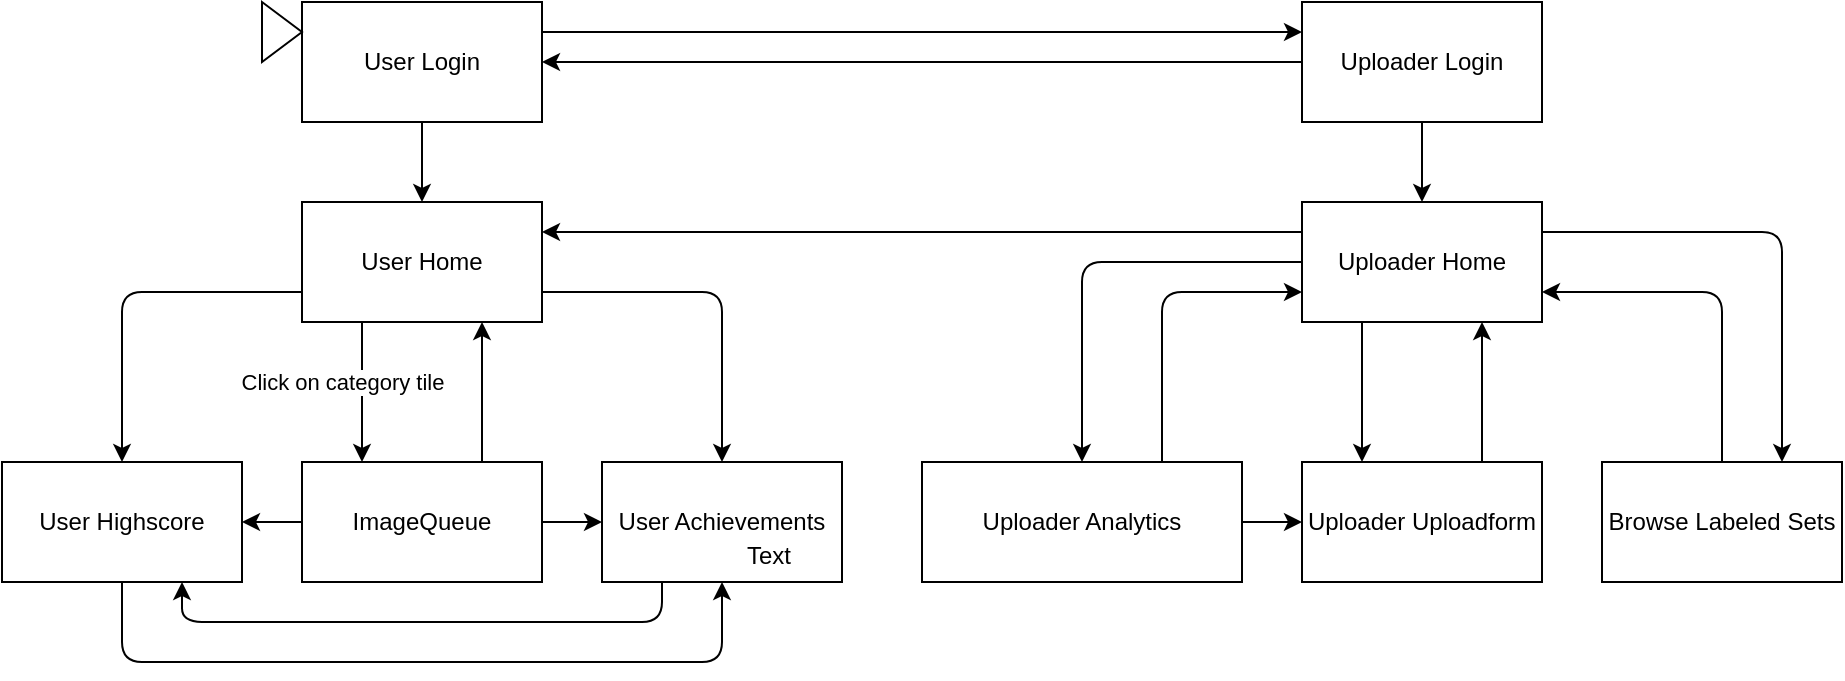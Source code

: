 <mxfile version="13.3.9" type="device"><diagram id="C5RBs43oDa-KdzZeNtuy" name="Page-1"><mxGraphModel dx="782" dy="1624" grid="1" gridSize="10" guides="1" tooltips="1" connect="1" arrows="1" fold="1" page="1" pageScale="1" pageWidth="827" pageHeight="1169" math="0" shadow="0"><root><mxCell id="WIyWlLk6GJQsqaUBKTNV-0"/><mxCell id="WIyWlLk6GJQsqaUBKTNV-1" parent="WIyWlLk6GJQsqaUBKTNV-0"/><mxCell id="LW-lAT01XpNaNRweOEhS-1" value="User Home" style="rounded=0;whiteSpace=wrap;html=1;" parent="WIyWlLk6GJQsqaUBKTNV-1" vertex="1"><mxGeometry x="250" y="70" width="120" height="60" as="geometry"/></mxCell><mxCell id="LW-lAT01XpNaNRweOEhS-2" value="Uploader Home" style="rounded=0;whiteSpace=wrap;html=1;" parent="WIyWlLk6GJQsqaUBKTNV-1" vertex="1"><mxGeometry x="750" y="70" width="120" height="60" as="geometry"/></mxCell><mxCell id="LW-lAT01XpNaNRweOEhS-3" value="User Login" style="rounded=0;whiteSpace=wrap;html=1;" parent="WIyWlLk6GJQsqaUBKTNV-1" vertex="1"><mxGeometry x="250" y="-30" width="120" height="60" as="geometry"/></mxCell><mxCell id="LW-lAT01XpNaNRweOEhS-4" value="Uploader Uploadform" style="rounded=0;whiteSpace=wrap;html=1;" parent="WIyWlLk6GJQsqaUBKTNV-1" vertex="1"><mxGeometry x="750" y="200" width="120" height="60" as="geometry"/></mxCell><mxCell id="LW-lAT01XpNaNRweOEhS-5" value="Uploader Analytics" style="rounded=0;whiteSpace=wrap;html=1;" parent="WIyWlLk6GJQsqaUBKTNV-1" vertex="1"><mxGeometry x="560" y="200" width="160" height="60" as="geometry"/></mxCell><mxCell id="LW-lAT01XpNaNRweOEhS-6" value="Browse Labeled Sets" style="rounded=0;whiteSpace=wrap;html=1;" parent="WIyWlLk6GJQsqaUBKTNV-1" vertex="1"><mxGeometry x="900" y="200" width="120" height="60" as="geometry"/></mxCell><mxCell id="LW-lAT01XpNaNRweOEhS-8" value="User Achievements" style="rounded=0;whiteSpace=wrap;html=1;" parent="WIyWlLk6GJQsqaUBKTNV-1" vertex="1"><mxGeometry x="400" y="200" width="120" height="60" as="geometry"/></mxCell><mxCell id="zutBZppqh0JFumHL9dJz-43" value="Text" style="text;html=1;align=center;verticalAlign=middle;resizable=0;points=[];autosize=1;" parent="LW-lAT01XpNaNRweOEhS-8" vertex="1"><mxGeometry x="63" y="37" width="40" height="20" as="geometry"/></mxCell><mxCell id="LW-lAT01XpNaNRweOEhS-9" value="User Highscore" style="rounded=0;whiteSpace=wrap;html=1;" parent="WIyWlLk6GJQsqaUBKTNV-1" vertex="1"><mxGeometry x="100" y="200" width="120" height="60" as="geometry"/></mxCell><mxCell id="LW-lAT01XpNaNRweOEhS-10" value="ImageQueue" style="rounded=0;whiteSpace=wrap;html=1;" parent="WIyWlLk6GJQsqaUBKTNV-1" vertex="1"><mxGeometry x="250" y="200" width="120" height="60" as="geometry"/></mxCell><mxCell id="zutBZppqh0JFumHL9dJz-0" value="" style="endArrow=classic;html=1;entryX=0;entryY=0.25;entryDx=0;entryDy=0;exitX=1;exitY=0.25;exitDx=0;exitDy=0;" parent="WIyWlLk6GJQsqaUBKTNV-1" source="LW-lAT01XpNaNRweOEhS-3" target="LW-lAT01XpNaNRweOEhS-0" edge="1"><mxGeometry relative="1" as="geometry"><mxPoint x="340" y="100" as="sourcePoint"/><mxPoint x="400" y="240" as="targetPoint"/><Array as="points"/></mxGeometry></mxCell><mxCell id="zutBZppqh0JFumHL9dJz-5" value="" style="endArrow=classic;html=1;entryX=1;entryY=0.5;entryDx=0;entryDy=0;exitX=0;exitY=0.5;exitDx=0;exitDy=0;" parent="WIyWlLk6GJQsqaUBKTNV-1" source="LW-lAT01XpNaNRweOEhS-0" target="LW-lAT01XpNaNRweOEhS-3" edge="1"><mxGeometry relative="1" as="geometry"><mxPoint x="449" y="100" as="sourcePoint"/><mxPoint x="330" y="122" as="targetPoint"/></mxGeometry></mxCell><mxCell id="zutBZppqh0JFumHL9dJz-7" value="" style="endArrow=classic;html=1;entryX=0.5;entryY=0;entryDx=0;entryDy=0;exitX=0;exitY=0.75;exitDx=0;exitDy=0;" parent="WIyWlLk6GJQsqaUBKTNV-1" source="LW-lAT01XpNaNRweOEhS-1" target="LW-lAT01XpNaNRweOEhS-9" edge="1"><mxGeometry relative="1" as="geometry"><mxPoint x="210" y="180" as="sourcePoint"/><mxPoint x="400" y="250" as="targetPoint"/><Array as="points"><mxPoint x="160" y="115"/></Array></mxGeometry></mxCell><mxCell id="zutBZppqh0JFumHL9dJz-9" value="" style="endArrow=classic;html=1;exitX=1;exitY=0.75;exitDx=0;exitDy=0;entryX=0.5;entryY=0;entryDx=0;entryDy=0;" parent="WIyWlLk6GJQsqaUBKTNV-1" source="LW-lAT01XpNaNRweOEhS-1" target="LW-lAT01XpNaNRweOEhS-8" edge="1"><mxGeometry relative="1" as="geometry"><mxPoint x="210" y="200" as="sourcePoint"/><mxPoint x="510" y="263" as="targetPoint"/><Array as="points"><mxPoint x="460" y="115"/><mxPoint x="460" y="170"/></Array></mxGeometry></mxCell><mxCell id="zutBZppqh0JFumHL9dJz-11" value="" style="endArrow=classic;html=1;entryX=0.25;entryY=0;entryDx=0;entryDy=0;exitX=0.25;exitY=1;exitDx=0;exitDy=0;" parent="WIyWlLk6GJQsqaUBKTNV-1" source="LW-lAT01XpNaNRweOEhS-1" target="LW-lAT01XpNaNRweOEhS-10" edge="1"><mxGeometry relative="1" as="geometry"><mxPoint x="208" y="222" as="sourcePoint"/><mxPoint x="10" y="418.98" as="targetPoint"/><Array as="points"/></mxGeometry></mxCell><mxCell id="zutBZppqh0JFumHL9dJz-12" value="Click on category tile" style="edgeLabel;resizable=0;html=1;align=center;verticalAlign=middle;" parent="zutBZppqh0JFumHL9dJz-11" connectable="0" vertex="1"><mxGeometry relative="1" as="geometry"><mxPoint x="-10" y="-5" as="offset"/></mxGeometry></mxCell><mxCell id="zutBZppqh0JFumHL9dJz-17" value="" style="endArrow=classic;html=1;exitX=0.75;exitY=0;exitDx=0;exitDy=0;entryX=0.75;entryY=1;entryDx=0;entryDy=0;" parent="WIyWlLk6GJQsqaUBKTNV-1" source="LW-lAT01XpNaNRweOEhS-10" target="LW-lAT01XpNaNRweOEhS-1" edge="1"><mxGeometry width="50" height="50" relative="1" as="geometry"><mxPoint x="124" y="318" as="sourcePoint"/><mxPoint x="150" y="140" as="targetPoint"/><Array as="points"/></mxGeometry></mxCell><mxCell id="zutBZppqh0JFumHL9dJz-35" value="" style="endArrow=classic;html=1;exitX=0;exitY=0.5;exitDx=0;exitDy=0;entryX=1;entryY=0.5;entryDx=0;entryDy=0;" parent="WIyWlLk6GJQsqaUBKTNV-1" source="LW-lAT01XpNaNRweOEhS-10" target="LW-lAT01XpNaNRweOEhS-9" edge="1"><mxGeometry width="50" height="50" relative="1" as="geometry"><mxPoint x="190" y="360" as="sourcePoint"/><mxPoint x="140" y="460" as="targetPoint"/></mxGeometry></mxCell><mxCell id="zutBZppqh0JFumHL9dJz-36" value="" style="endArrow=classic;html=1;entryX=0;entryY=0.5;entryDx=0;entryDy=0;exitX=1;exitY=0.5;exitDx=0;exitDy=0;" parent="WIyWlLk6GJQsqaUBKTNV-1" source="LW-lAT01XpNaNRweOEhS-10" target="LW-lAT01XpNaNRweOEhS-8" edge="1"><mxGeometry width="50" height="50" relative="1" as="geometry"><mxPoint x="80" y="380" as="sourcePoint"/><mxPoint x="240" y="310" as="targetPoint"/></mxGeometry></mxCell><mxCell id="zutBZppqh0JFumHL9dJz-45" value="" style="endArrow=classic;html=1;entryX=0.5;entryY=0;entryDx=0;entryDy=0;" parent="WIyWlLk6GJQsqaUBKTNV-1" target="LW-lAT01XpNaNRweOEhS-1" edge="1"><mxGeometry width="50" height="50" relative="1" as="geometry"><mxPoint x="310" y="30" as="sourcePoint"/><mxPoint x="240" y="300" as="targetPoint"/></mxGeometry></mxCell><mxCell id="JpXnhpJhH01U_R8NAxJR-0" value="" style="endArrow=classic;html=1;exitX=0.5;exitY=1;exitDx=0;exitDy=0;entryX=0.5;entryY=1;entryDx=0;entryDy=0;" parent="WIyWlLk6GJQsqaUBKTNV-1" source="LW-lAT01XpNaNRweOEhS-9" target="LW-lAT01XpNaNRweOEhS-8" edge="1"><mxGeometry width="50" height="50" relative="1" as="geometry"><mxPoint x="200" y="487" as="sourcePoint"/><mxPoint x="330" y="380" as="targetPoint"/><Array as="points"><mxPoint x="160" y="300"/><mxPoint x="460" y="300"/></Array></mxGeometry></mxCell><mxCell id="JpXnhpJhH01U_R8NAxJR-2" value="" style="endArrow=classic;html=1;exitX=0.25;exitY=1;exitDx=0;exitDy=0;entryX=0.75;entryY=1;entryDx=0;entryDy=0;" parent="WIyWlLk6GJQsqaUBKTNV-1" source="LW-lAT01XpNaNRweOEhS-8" target="LW-lAT01XpNaNRweOEhS-9" edge="1"><mxGeometry width="50" height="50" relative="1" as="geometry"><mxPoint x="280" y="560" as="sourcePoint"/><mxPoint x="160" y="270" as="targetPoint"/><Array as="points"><mxPoint x="430" y="280"/><mxPoint x="190" y="280"/></Array></mxGeometry></mxCell><mxCell id="JpXnhpJhH01U_R8NAxJR-8" value="" style="endArrow=classic;html=1;exitX=0.5;exitY=1;exitDx=0;exitDy=0;" parent="WIyWlLk6GJQsqaUBKTNV-1" source="LW-lAT01XpNaNRweOEhS-0" target="LW-lAT01XpNaNRweOEhS-2" edge="1"><mxGeometry width="50" height="50" relative="1" as="geometry"><mxPoint x="530" y="240" as="sourcePoint"/><mxPoint x="580" y="190" as="targetPoint"/></mxGeometry></mxCell><mxCell id="JpXnhpJhH01U_R8NAxJR-11" value="" style="endArrow=classic;html=1;exitX=1;exitY=0.25;exitDx=0;exitDy=0;" parent="WIyWlLk6GJQsqaUBKTNV-1" source="LW-lAT01XpNaNRweOEhS-2" edge="1"><mxGeometry width="50" height="50" relative="1" as="geometry"><mxPoint x="460" y="210" as="sourcePoint"/><mxPoint x="990" y="200" as="targetPoint"/><Array as="points"><mxPoint x="990" y="85"/></Array></mxGeometry></mxCell><mxCell id="JpXnhpJhH01U_R8NAxJR-12" value="" style="endArrow=classic;html=1;exitX=0;exitY=0.5;exitDx=0;exitDy=0;" parent="WIyWlLk6GJQsqaUBKTNV-1" source="LW-lAT01XpNaNRweOEhS-2" edge="1"><mxGeometry width="50" height="50" relative="1" as="geometry"><mxPoint x="460" y="210" as="sourcePoint"/><mxPoint x="640" y="200" as="targetPoint"/><Array as="points"><mxPoint x="640" y="100"/><mxPoint x="640" y="180"/><mxPoint x="640" y="200"/></Array></mxGeometry></mxCell><mxCell id="JpXnhpJhH01U_R8NAxJR-13" value="" style="endArrow=classic;html=1;exitX=0.25;exitY=1;exitDx=0;exitDy=0;entryX=0.25;entryY=0;entryDx=0;entryDy=0;" parent="WIyWlLk6GJQsqaUBKTNV-1" source="LW-lAT01XpNaNRweOEhS-2" target="LW-lAT01XpNaNRweOEhS-4" edge="1"><mxGeometry width="50" height="50" relative="1" as="geometry"><mxPoint x="460" y="210" as="sourcePoint"/><mxPoint x="510" y="160" as="targetPoint"/><Array as="points"><mxPoint x="780" y="150"/><mxPoint x="780" y="170"/></Array></mxGeometry></mxCell><mxCell id="JpXnhpJhH01U_R8NAxJR-15" value="" style="endArrow=classic;html=1;exitX=0.75;exitY=0;exitDx=0;exitDy=0;entryX=0.75;entryY=1;entryDx=0;entryDy=0;" parent="WIyWlLk6GJQsqaUBKTNV-1" source="LW-lAT01XpNaNRweOEhS-4" target="LW-lAT01XpNaNRweOEhS-2" edge="1"><mxGeometry width="50" height="50" relative="1" as="geometry"><mxPoint x="520" y="210" as="sourcePoint"/><mxPoint x="570" y="160" as="targetPoint"/></mxGeometry></mxCell><mxCell id="JpXnhpJhH01U_R8NAxJR-18" value="" style="endArrow=classic;html=1;entryX=0;entryY=0.75;entryDx=0;entryDy=0;exitX=0.75;exitY=0;exitDx=0;exitDy=0;" parent="WIyWlLk6GJQsqaUBKTNV-1" source="LW-lAT01XpNaNRweOEhS-5" target="LW-lAT01XpNaNRweOEhS-2" edge="1"><mxGeometry width="50" height="50" relative="1" as="geometry"><mxPoint x="520" y="210" as="sourcePoint"/><mxPoint x="570" y="160" as="targetPoint"/><Array as="points"><mxPoint x="680" y="115"/></Array></mxGeometry></mxCell><mxCell id="JpXnhpJhH01U_R8NAxJR-20" value="" style="endArrow=classic;html=1;exitX=0.5;exitY=0;exitDx=0;exitDy=0;entryX=1;entryY=0.75;entryDx=0;entryDy=0;" parent="WIyWlLk6GJQsqaUBKTNV-1" source="LW-lAT01XpNaNRweOEhS-6" target="LW-lAT01XpNaNRweOEhS-2" edge="1"><mxGeometry width="50" height="50" relative="1" as="geometry"><mxPoint x="520" y="210" as="sourcePoint"/><mxPoint x="870" y="85" as="targetPoint"/><Array as="points"><mxPoint x="960" y="115"/></Array></mxGeometry></mxCell><mxCell id="JpXnhpJhH01U_R8NAxJR-25" value="" style="endArrow=classic;html=1;exitX=1;exitY=0.5;exitDx=0;exitDy=0;" parent="WIyWlLk6GJQsqaUBKTNV-1" source="LW-lAT01XpNaNRweOEhS-5" target="LW-lAT01XpNaNRweOEhS-4" edge="1"><mxGeometry width="50" height="50" relative="1" as="geometry"><mxPoint x="680" y="310" as="sourcePoint"/><mxPoint x="620" y="260" as="targetPoint"/></mxGeometry></mxCell><mxCell id="LW-lAT01XpNaNRweOEhS-0" value="Uploader Login" style="rounded=0;whiteSpace=wrap;html=1;" parent="WIyWlLk6GJQsqaUBKTNV-1" vertex="1"><mxGeometry x="750" y="-30" width="120" height="60" as="geometry"/></mxCell><mxCell id="-ojtFBzANR-WkcDiuMS6-4" value="" style="endArrow=classic;html=1;exitX=0;exitY=0.25;exitDx=0;exitDy=0;entryX=1;entryY=0.25;entryDx=0;entryDy=0;" edge="1" parent="WIyWlLk6GJQsqaUBKTNV-1" source="LW-lAT01XpNaNRweOEhS-2" target="LW-lAT01XpNaNRweOEhS-1"><mxGeometry width="50" height="50" relative="1" as="geometry"><mxPoint x="550" y="140" as="sourcePoint"/><mxPoint x="600" y="90" as="targetPoint"/></mxGeometry></mxCell><mxCell id="-ojtFBzANR-WkcDiuMS6-5" value="" style="triangle;whiteSpace=wrap;html=1;" vertex="1" parent="WIyWlLk6GJQsqaUBKTNV-1"><mxGeometry x="230" y="-30" width="20" height="30" as="geometry"/></mxCell></root></mxGraphModel></diagram></mxfile>